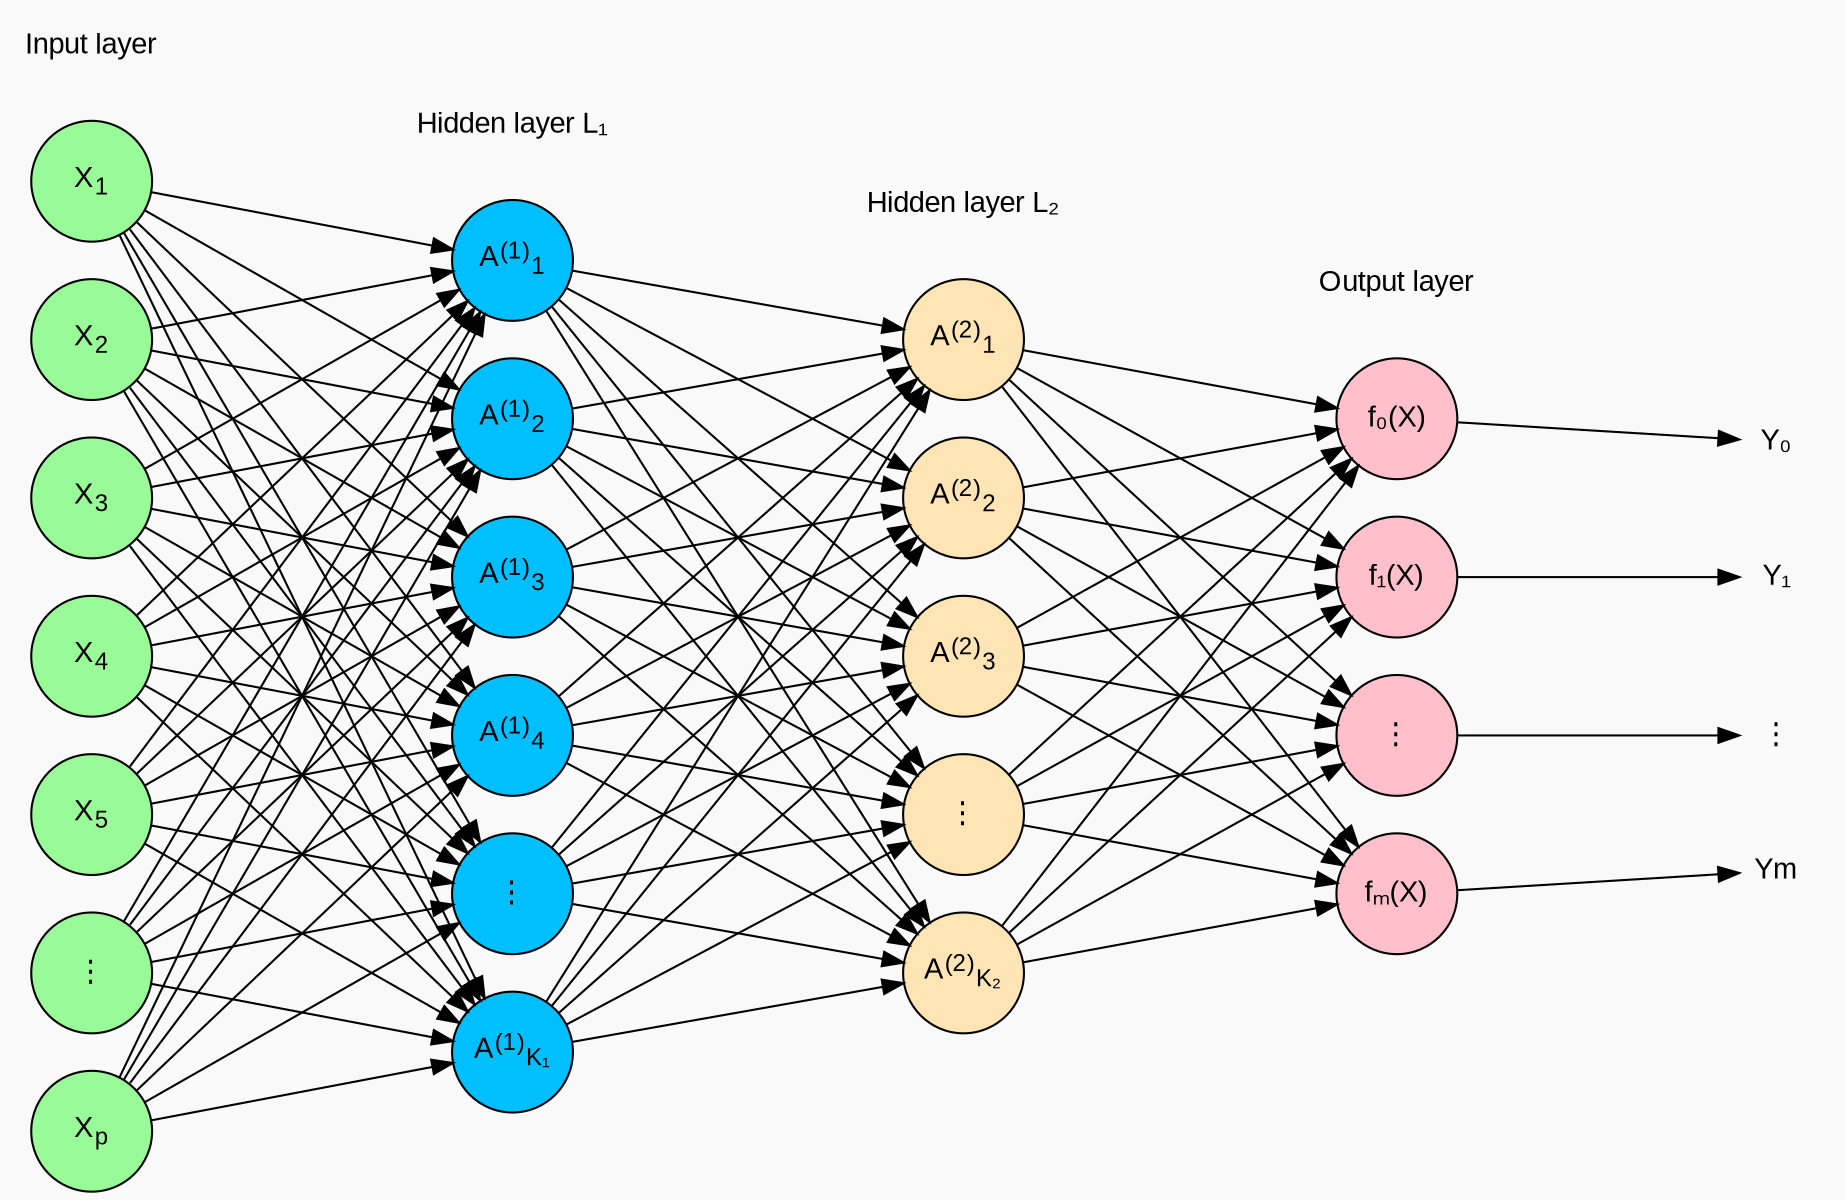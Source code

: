   digraph g {

    graph [rankdir = LR;
           splines = false;
           ranksep = 1.5,
           bgcolor = "#f9f9f9"]
    node [fontname = Arial, shape = circle, style = filled fixedsize = shape width = 0.8]        

    {
      node [shape = plaintext, fillcolor = none]
      label_x [label = "Input layer"]
      label_a1 [label = "Hidden layer L₁"]
      label_a2 [label = "Hidden layer L₂"]
      label_f [label = "Output layer"]
    }

    {
      node [fillcolor = palegreen]
      x1 [label = <X<sub>1</sub>>]
      x2 [label = <X<sub>2</sub>>]
      x3 [label = <X<sub>3</sub>>]
      x4 [label = <X<sub>4</sub>>]
      x5 [label = <X<sub>5</sub>>]
      xdot [label = "⋮"]
      xp [label = <X<sub>p</sub>>]
    }

    {
      node [fillcolor = deepskyblue]
      a11 [label = <A<sup>(1)</sup><sub>1</sub>>]
      a12 [label = <A<sup>(1)</sup><sub>2</sub>>]
      a13 [label = <A<sup>(1)</sup><sub>3</sub>>]
      a14 [label = <A<sup>(1)</sup><sub>4</sub>>]
      a1dot [label = "⋮"]
      ak1 [label = <A<sup>(1)</sup><sub>K₁</sub>>]
    }

    {
      node [fillcolor = moccasin]
      a21 [label = <A<sup>(2)</sup><sub>1</sub>>]
      a22 [label = <A<sup>(2)</sup><sub>2</sub>>]
      a23 [label = <A<sup>(2)</sup><sub>3</sub>>]
      a2dot [label = "⋮"]
      ak2 [label = <A<sup>(2)</sup><sub>K₂</sub>>]
    }

    {
      node [fillcolor = pink]
      f0 [label = "f₀(X)"]
      f1 [label = "f₁(X)"]
      fdot [label = "⋮"]
      fm [label = "fₘ(X)"]
    }
    
    {
      node [shape = plaintext, fillcolor = none]
      y0 [label = "Y₀"]
      y1 [label = "Y₁"]
      ydot [label = "⋮"]
      ym [label = "Ym"]
    }

    edge [style = invis]

    { 
      rank=same;
      label_x -> x1 -> x2 -> x3 -> x4 -> x5 -> xdot -> xp;
    }

    { 
      rank=same;
      label_a1 -> a11 -> a12 -> a13 -> a14 -> a1dot -> ak1;
    }

    { 
      rank=same;
      label_a2 -> a21 -> a22 -> a23 -> a2dot -> ak2;
    }

    { 
      rank=same;
      label_f -> f0 -> f1 -> fdot -> fm;
    }
    
    { 
      rank=same;
      y0 -> y1 -> ydot -> ym;
    }

    {
      edge [style=solid]
      {x1;x2;x3;x4;x5;xdot;xp} -> {a11;a12;a13;a14;a1dot;ak1} -> {a21;a22;a23;a2dot;ak2} -> {f0;f1;fdot;fm}
    }
    {
        edge [style=solid]
        f0 -> y0
        f1 -> y1
        fdot -> ydot
        fm -> ym
    }

  }
